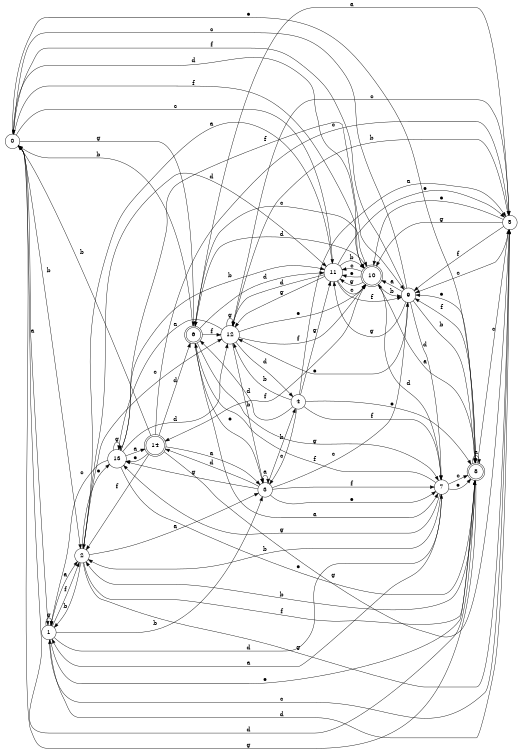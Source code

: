 digraph n12_5 {
__start0 [label="" shape="none"];

rankdir=LR;
size="8,5";

s0 [style="filled", color="black", fillcolor="white" shape="circle", label="0"];
s1 [style="filled", color="black", fillcolor="white" shape="circle", label="1"];
s2 [style="filled", color="black", fillcolor="white" shape="circle", label="2"];
s3 [style="filled", color="black", fillcolor="white" shape="circle", label="3"];
s4 [style="filled", color="black", fillcolor="white" shape="circle", label="4"];
s5 [style="filled", color="black", fillcolor="white" shape="circle", label="5"];
s6 [style="rounded,filled", color="black", fillcolor="white" shape="doublecircle", label="6"];
s7 [style="filled", color="black", fillcolor="white" shape="circle", label="7"];
s8 [style="rounded,filled", color="black", fillcolor="white" shape="doublecircle", label="8"];
s9 [style="filled", color="black", fillcolor="white" shape="circle", label="9"];
s10 [style="rounded,filled", color="black", fillcolor="white" shape="doublecircle", label="10"];
s11 [style="filled", color="black", fillcolor="white" shape="circle", label="11"];
s12 [style="filled", color="black", fillcolor="white" shape="circle", label="12"];
s13 [style="filled", color="black", fillcolor="white" shape="circle", label="13"];
s14 [style="rounded,filled", color="black", fillcolor="white" shape="doublecircle", label="14"];
s0 -> s1 [label="a"];
s0 -> s2 [label="b"];
s0 -> s11 [label="c"];
s0 -> s10 [label="d"];
s0 -> s8 [label="e"];
s0 -> s10 [label="f"];
s0 -> s6 [label="g"];
s1 -> s2 [label="a"];
s1 -> s3 [label="b"];
s1 -> s5 [label="c"];
s1 -> s7 [label="d"];
s1 -> s8 [label="e"];
s1 -> s2 [label="f"];
s1 -> s1 [label="g"];
s2 -> s3 [label="a"];
s2 -> s1 [label="b"];
s2 -> s12 [label="c"];
s2 -> s11 [label="d"];
s2 -> s13 [label="e"];
s2 -> s8 [label="f"];
s2 -> s5 [label="g"];
s3 -> s3 [label="a"];
s3 -> s4 [label="b"];
s3 -> s9 [label="c"];
s3 -> s14 [label="d"];
s3 -> s7 [label="e"];
s3 -> s7 [label="f"];
s3 -> s13 [label="g"];
s4 -> s5 [label="a"];
s4 -> s12 [label="b"];
s4 -> s3 [label="c"];
s4 -> s6 [label="d"];
s4 -> s8 [label="e"];
s4 -> s7 [label="f"];
s4 -> s11 [label="g"];
s5 -> s6 [label="a"];
s5 -> s12 [label="b"];
s5 -> s9 [label="c"];
s5 -> s1 [label="d"];
s5 -> s10 [label="e"];
s5 -> s9 [label="f"];
s5 -> s10 [label="g"];
s6 -> s7 [label="a"];
s6 -> s0 [label="b"];
s6 -> s10 [label="c"];
s6 -> s11 [label="d"];
s6 -> s3 [label="e"];
s6 -> s12 [label="f"];
s6 -> s7 [label="g"];
s7 -> s1 [label="a"];
s7 -> s2 [label="b"];
s7 -> s8 [label="c"];
s7 -> s10 [label="d"];
s7 -> s8 [label="e"];
s7 -> s6 [label="f"];
s7 -> s13 [label="g"];
s8 -> s8 [label="a"];
s8 -> s2 [label="b"];
s8 -> s5 [label="c"];
s8 -> s0 [label="d"];
s8 -> s9 [label="e"];
s8 -> s9 [label="f"];
s8 -> s0 [label="g"];
s9 -> s10 [label="a"];
s9 -> s8 [label="b"];
s9 -> s0 [label="c"];
s9 -> s7 [label="d"];
s9 -> s12 [label="e"];
s9 -> s0 [label="f"];
s9 -> s11 [label="g"];
s10 -> s8 [label="a"];
s10 -> s9 [label="b"];
s10 -> s11 [label="c"];
s10 -> s6 [label="d"];
s10 -> s11 [label="e"];
s10 -> s14 [label="f"];
s10 -> s11 [label="g"];
s11 -> s2 [label="a"];
s11 -> s10 [label="b"];
s11 -> s10 [label="c"];
s11 -> s12 [label="d"];
s11 -> s5 [label="e"];
s11 -> s9 [label="f"];
s11 -> s12 [label="g"];
s12 -> s13 [label="a"];
s12 -> s3 [label="b"];
s12 -> s5 [label="c"];
s12 -> s4 [label="d"];
s12 -> s10 [label="e"];
s12 -> s10 [label="f"];
s12 -> s12 [label="g"];
s13 -> s14 [label="a"];
s13 -> s11 [label="b"];
s13 -> s1 [label="c"];
s13 -> s12 [label="d"];
s13 -> s8 [label="e"];
s13 -> s9 [label="f"];
s13 -> s13 [label="g"];
s14 -> s3 [label="a"];
s14 -> s0 [label="b"];
s14 -> s5 [label="c"];
s14 -> s6 [label="d"];
s14 -> s13 [label="e"];
s14 -> s2 [label="f"];
s14 -> s5 [label="g"];

}